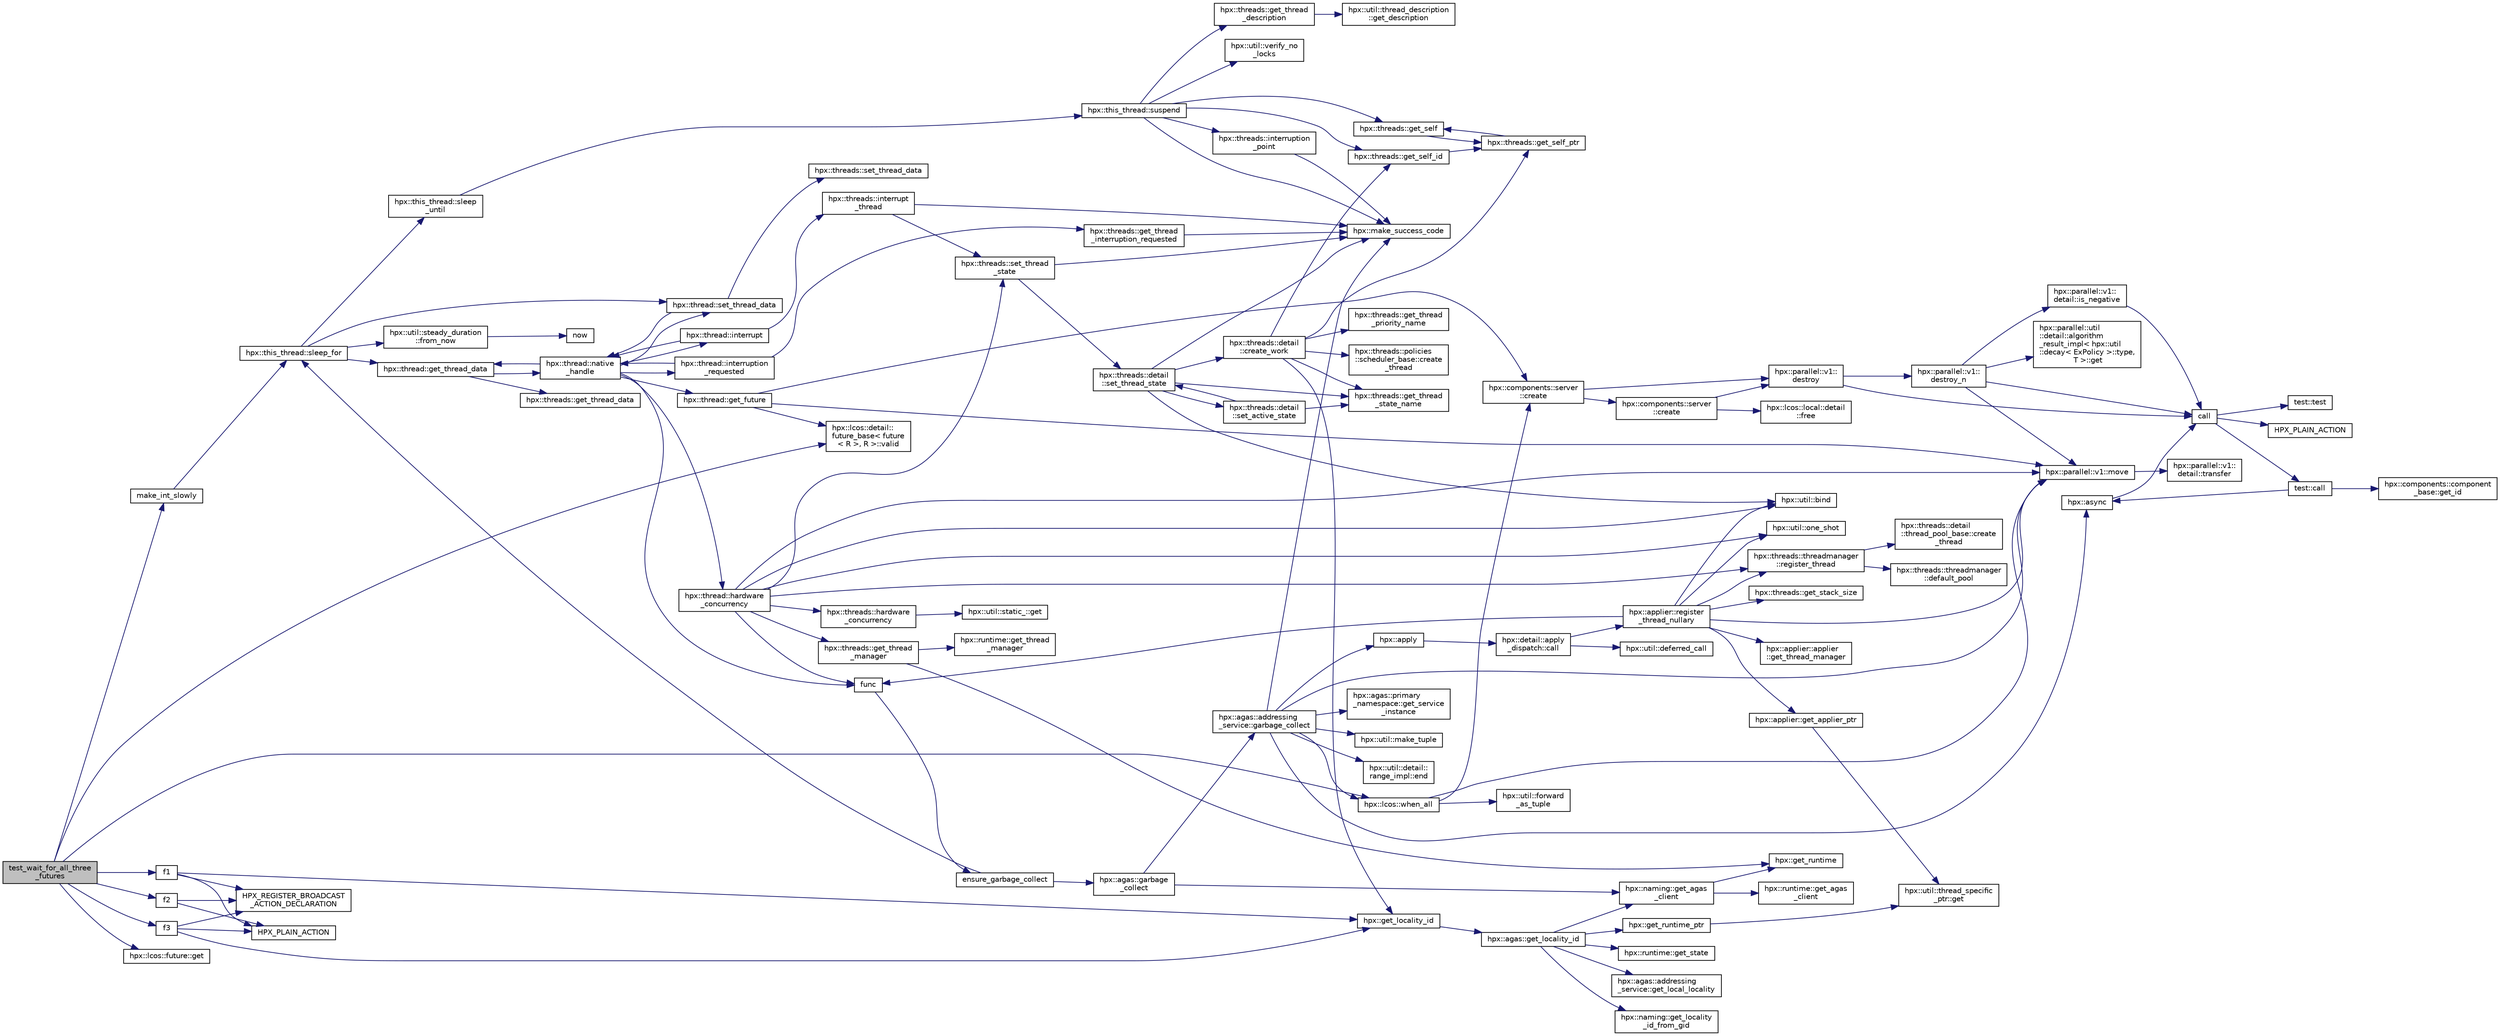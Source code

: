 digraph "test_wait_for_all_three_futures"
{
  edge [fontname="Helvetica",fontsize="10",labelfontname="Helvetica",labelfontsize="10"];
  node [fontname="Helvetica",fontsize="10",shape=record];
  rankdir="LR";
  Node745 [label="test_wait_for_all_three\l_futures",height=0.2,width=0.4,color="black", fillcolor="grey75", style="filled", fontcolor="black"];
  Node745 -> Node746 [color="midnightblue",fontsize="10",style="solid",fontname="Helvetica"];
  Node746 [label="make_int_slowly",height=0.2,width=0.4,color="black", fillcolor="white", style="filled",URL="$da/d18/when__all_8cpp.html#a705c7614d231fc70ec236f627c8287f1"];
  Node746 -> Node747 [color="midnightblue",fontsize="10",style="solid",fontname="Helvetica"];
  Node747 [label="hpx::this_thread::sleep_for",height=0.2,width=0.4,color="black", fillcolor="white", style="filled",URL="$d9/d52/namespacehpx_1_1this__thread.html#afc042a5a5fa52eef2d1d177a343435cf"];
  Node747 -> Node748 [color="midnightblue",fontsize="10",style="solid",fontname="Helvetica"];
  Node748 [label="hpx::this_thread::sleep\l_until",height=0.2,width=0.4,color="black", fillcolor="white", style="filled",URL="$d9/d52/namespacehpx_1_1this__thread.html#ae12a853980115b23ff0ab8ca06622658"];
  Node748 -> Node749 [color="midnightblue",fontsize="10",style="solid",fontname="Helvetica"];
  Node749 [label="hpx::this_thread::suspend",height=0.2,width=0.4,color="black", fillcolor="white", style="filled",URL="$d9/d52/namespacehpx_1_1this__thread.html#aca220026fb3014c0881d129fe31c0073"];
  Node749 -> Node750 [color="midnightblue",fontsize="10",style="solid",fontname="Helvetica"];
  Node750 [label="hpx::threads::get_self",height=0.2,width=0.4,color="black", fillcolor="white", style="filled",URL="$d7/d28/namespacehpx_1_1threads.html#a07daf4d6d29233f20d66d41ab7b5b8e8"];
  Node750 -> Node751 [color="midnightblue",fontsize="10",style="solid",fontname="Helvetica"];
  Node751 [label="hpx::threads::get_self_ptr",height=0.2,width=0.4,color="black", fillcolor="white", style="filled",URL="$d7/d28/namespacehpx_1_1threads.html#a22877ae347ad884cde3a51397dad6c53"];
  Node751 -> Node750 [color="midnightblue",fontsize="10",style="solid",fontname="Helvetica"];
  Node749 -> Node752 [color="midnightblue",fontsize="10",style="solid",fontname="Helvetica"];
  Node752 [label="hpx::threads::get_self_id",height=0.2,width=0.4,color="black", fillcolor="white", style="filled",URL="$d7/d28/namespacehpx_1_1threads.html#afafe0f900b9fac3d4ed3c747625c1cfe"];
  Node752 -> Node751 [color="midnightblue",fontsize="10",style="solid",fontname="Helvetica"];
  Node749 -> Node753 [color="midnightblue",fontsize="10",style="solid",fontname="Helvetica"];
  Node753 [label="hpx::threads::interruption\l_point",height=0.2,width=0.4,color="black", fillcolor="white", style="filled",URL="$d7/d28/namespacehpx_1_1threads.html#ada6ec56a12b050707311d8c628089059"];
  Node753 -> Node754 [color="midnightblue",fontsize="10",style="solid",fontname="Helvetica"];
  Node754 [label="hpx::make_success_code",height=0.2,width=0.4,color="black", fillcolor="white", style="filled",URL="$d8/d83/namespacehpx.html#a0e8512a8f49e2a6c8185061181419d8f",tooltip="Returns error_code(hpx::success, \"success\", mode). "];
  Node749 -> Node755 [color="midnightblue",fontsize="10",style="solid",fontname="Helvetica"];
  Node755 [label="hpx::util::verify_no\l_locks",height=0.2,width=0.4,color="black", fillcolor="white", style="filled",URL="$df/dad/namespacehpx_1_1util.html#ae0e1837ee6f09b79b26c2e788d2e9fc9"];
  Node749 -> Node756 [color="midnightblue",fontsize="10",style="solid",fontname="Helvetica"];
  Node756 [label="hpx::threads::get_thread\l_description",height=0.2,width=0.4,color="black", fillcolor="white", style="filled",URL="$d7/d28/namespacehpx_1_1threads.html#a42fc18a7a680f4e8bc633a4b4c956701"];
  Node756 -> Node757 [color="midnightblue",fontsize="10",style="solid",fontname="Helvetica"];
  Node757 [label="hpx::util::thread_description\l::get_description",height=0.2,width=0.4,color="black", fillcolor="white", style="filled",URL="$df/d9e/structhpx_1_1util_1_1thread__description.html#a8c834e14eca6eb228188022577f9f952"];
  Node749 -> Node754 [color="midnightblue",fontsize="10",style="solid",fontname="Helvetica"];
  Node747 -> Node758 [color="midnightblue",fontsize="10",style="solid",fontname="Helvetica"];
  Node758 [label="hpx::util::steady_duration\l::from_now",height=0.2,width=0.4,color="black", fillcolor="white", style="filled",URL="$d9/d4f/classhpx_1_1util_1_1steady__duration.html#a0132206d767cd0f7395507b40111a153"];
  Node758 -> Node759 [color="midnightblue",fontsize="10",style="solid",fontname="Helvetica"];
  Node759 [label="now",height=0.2,width=0.4,color="black", fillcolor="white", style="filled",URL="$de/db3/1d__stencil__1__omp_8cpp.html#a89e9667753dccfac455bd37a7a3a7b16"];
  Node747 -> Node760 [color="midnightblue",fontsize="10",style="solid",fontname="Helvetica"];
  Node760 [label="hpx::thread::get_thread_data",height=0.2,width=0.4,color="black", fillcolor="white", style="filled",URL="$de/d9b/classhpx_1_1thread.html#a4535ef82cec3b953d2c941d20e3e3904"];
  Node760 -> Node761 [color="midnightblue",fontsize="10",style="solid",fontname="Helvetica"];
  Node761 [label="hpx::threads::get_thread_data",height=0.2,width=0.4,color="black", fillcolor="white", style="filled",URL="$d7/d28/namespacehpx_1_1threads.html#a8737931ff6303807225f735b2b384ae4"];
  Node760 -> Node762 [color="midnightblue",fontsize="10",style="solid",fontname="Helvetica"];
  Node762 [label="hpx::thread::native\l_handle",height=0.2,width=0.4,color="black", fillcolor="white", style="filled",URL="$de/d9b/classhpx_1_1thread.html#acf48190d264ab64c1c4ec99d0b421b5a"];
  Node762 -> Node763 [color="midnightblue",fontsize="10",style="solid",fontname="Helvetica"];
  Node763 [label="hpx::thread::hardware\l_concurrency",height=0.2,width=0.4,color="black", fillcolor="white", style="filled",URL="$de/d9b/classhpx_1_1thread.html#a8e4fff210e02485ba493bc3a2a956c03"];
  Node763 -> Node764 [color="midnightblue",fontsize="10",style="solid",fontname="Helvetica"];
  Node764 [label="hpx::threads::hardware\l_concurrency",height=0.2,width=0.4,color="black", fillcolor="white", style="filled",URL="$d7/d28/namespacehpx_1_1threads.html#aa8752a235478d2ad7b5ac467b63ab527"];
  Node764 -> Node765 [color="midnightblue",fontsize="10",style="solid",fontname="Helvetica"];
  Node765 [label="hpx::util::static_::get",height=0.2,width=0.4,color="black", fillcolor="white", style="filled",URL="$d3/dbb/structhpx_1_1util_1_1static__.html#a2967c633948a3bf17a3b5405ef5a8318"];
  Node763 -> Node766 [color="midnightblue",fontsize="10",style="solid",fontname="Helvetica"];
  Node766 [label="func",height=0.2,width=0.4,color="black", fillcolor="white", style="filled",URL="$d8/dfd/id__type__ref__counting__1032_8cpp.html#ab811b86ea5107ffb3351fcaa29d2c652"];
  Node766 -> Node767 [color="midnightblue",fontsize="10",style="solid",fontname="Helvetica"];
  Node767 [label="ensure_garbage_collect",height=0.2,width=0.4,color="black", fillcolor="white", style="filled",URL="$d8/dfd/id__type__ref__counting__1032_8cpp.html#a5264b94bf7c262ac0e521fb290d476d5"];
  Node767 -> Node747 [color="midnightblue",fontsize="10",style="solid",fontname="Helvetica"];
  Node767 -> Node768 [color="midnightblue",fontsize="10",style="solid",fontname="Helvetica"];
  Node768 [label="hpx::agas::garbage\l_collect",height=0.2,width=0.4,color="black", fillcolor="white", style="filled",URL="$dc/d54/namespacehpx_1_1agas.html#a951337adc4f9bd6df00a50737468e911"];
  Node768 -> Node769 [color="midnightblue",fontsize="10",style="solid",fontname="Helvetica"];
  Node769 [label="hpx::naming::get_agas\l_client",height=0.2,width=0.4,color="black", fillcolor="white", style="filled",URL="$d4/dc9/namespacehpx_1_1naming.html#a0408fffd5d34b620712a801b0ae3b032"];
  Node769 -> Node770 [color="midnightblue",fontsize="10",style="solid",fontname="Helvetica"];
  Node770 [label="hpx::get_runtime",height=0.2,width=0.4,color="black", fillcolor="white", style="filled",URL="$d8/d83/namespacehpx.html#aef902cc6c7dd3b9fbadf34d1e850a070"];
  Node769 -> Node771 [color="midnightblue",fontsize="10",style="solid",fontname="Helvetica"];
  Node771 [label="hpx::runtime::get_agas\l_client",height=0.2,width=0.4,color="black", fillcolor="white", style="filled",URL="$d0/d7b/classhpx_1_1runtime.html#aeb5dddd30d6b9861669af8ad44d1a96a"];
  Node768 -> Node772 [color="midnightblue",fontsize="10",style="solid",fontname="Helvetica"];
  Node772 [label="hpx::agas::addressing\l_service::garbage_collect",height=0.2,width=0.4,color="black", fillcolor="white", style="filled",URL="$db/d58/structhpx_1_1agas_1_1addressing__service.html#a87dcae0eacf6e62d5103ebf516d86f63"];
  Node772 -> Node754 [color="midnightblue",fontsize="10",style="solid",fontname="Helvetica"];
  Node772 -> Node773 [color="midnightblue",fontsize="10",style="solid",fontname="Helvetica"];
  Node773 [label="hpx::agas::primary\l_namespace::get_service\l_instance",height=0.2,width=0.4,color="black", fillcolor="white", style="filled",URL="$d1/d43/structhpx_1_1agas_1_1primary__namespace.html#a7630ff0f30ff8c23b13b4672c5350e2e"];
  Node772 -> Node774 [color="midnightblue",fontsize="10",style="solid",fontname="Helvetica"];
  Node774 [label="hpx::util::make_tuple",height=0.2,width=0.4,color="black", fillcolor="white", style="filled",URL="$df/dad/namespacehpx_1_1util.html#a06fa74211a987d208e013f400a9f5328"];
  Node772 -> Node775 [color="midnightblue",fontsize="10",style="solid",fontname="Helvetica"];
  Node775 [label="hpx::util::detail::\lrange_impl::end",height=0.2,width=0.4,color="black", fillcolor="white", style="filled",URL="$d4/d4a/namespacehpx_1_1util_1_1detail_1_1range__impl.html#afb2ea48b0902f52ee4d8b764807b4316"];
  Node772 -> Node776 [color="midnightblue",fontsize="10",style="solid",fontname="Helvetica"];
  Node776 [label="hpx::apply",height=0.2,width=0.4,color="black", fillcolor="white", style="filled",URL="$d8/d83/namespacehpx.html#aa87762f0db0731d385f3fdfdb25d59fc"];
  Node776 -> Node777 [color="midnightblue",fontsize="10",style="solid",fontname="Helvetica"];
  Node777 [label="hpx::detail::apply\l_dispatch::call",height=0.2,width=0.4,color="black", fillcolor="white", style="filled",URL="$db/de8/structhpx_1_1detail_1_1apply__dispatch.html#a0755fab16d281e74bcff0f8045be9459"];
  Node777 -> Node778 [color="midnightblue",fontsize="10",style="solid",fontname="Helvetica"];
  Node778 [label="hpx::applier::register\l_thread_nullary",height=0.2,width=0.4,color="black", fillcolor="white", style="filled",URL="$d8/dcb/namespacehpx_1_1applier.html#a401cd1145927e58d74d1eb52aaccd936"];
  Node778 -> Node779 [color="midnightblue",fontsize="10",style="solid",fontname="Helvetica"];
  Node779 [label="hpx::applier::get_applier_ptr",height=0.2,width=0.4,color="black", fillcolor="white", style="filled",URL="$d8/dcb/namespacehpx_1_1applier.html#a617483cf2b77ad3a0aa428ade7b35299"];
  Node779 -> Node780 [color="midnightblue",fontsize="10",style="solid",fontname="Helvetica"];
  Node780 [label="hpx::util::thread_specific\l_ptr::get",height=0.2,width=0.4,color="black", fillcolor="white", style="filled",URL="$d4/d4c/structhpx_1_1util_1_1thread__specific__ptr.html#a3b27d8520710478aa41d1f74206bdba9"];
  Node778 -> Node766 [color="midnightblue",fontsize="10",style="solid",fontname="Helvetica"];
  Node778 -> Node781 [color="midnightblue",fontsize="10",style="solid",fontname="Helvetica"];
  Node781 [label="hpx::util::bind",height=0.2,width=0.4,color="black", fillcolor="white", style="filled",URL="$df/dad/namespacehpx_1_1util.html#ad844caedf82a0173d6909d910c3e48c6"];
  Node778 -> Node782 [color="midnightblue",fontsize="10",style="solid",fontname="Helvetica"];
  Node782 [label="hpx::util::one_shot",height=0.2,width=0.4,color="black", fillcolor="white", style="filled",URL="$df/dad/namespacehpx_1_1util.html#a273e61be42a72415291e0ec0a4f28c7a"];
  Node778 -> Node783 [color="midnightblue",fontsize="10",style="solid",fontname="Helvetica"];
  Node783 [label="hpx::parallel::v1::move",height=0.2,width=0.4,color="black", fillcolor="white", style="filled",URL="$db/db9/namespacehpx_1_1parallel_1_1v1.html#aa7c4ede081ce786c9d1eb1adff495cfc"];
  Node783 -> Node784 [color="midnightblue",fontsize="10",style="solid",fontname="Helvetica"];
  Node784 [label="hpx::parallel::v1::\ldetail::transfer",height=0.2,width=0.4,color="black", fillcolor="white", style="filled",URL="$d2/ddd/namespacehpx_1_1parallel_1_1v1_1_1detail.html#ab1b56a05e1885ca7cc7ffa1804dd2f3c"];
  Node778 -> Node785 [color="midnightblue",fontsize="10",style="solid",fontname="Helvetica"];
  Node785 [label="hpx::threads::get_stack_size",height=0.2,width=0.4,color="black", fillcolor="white", style="filled",URL="$d7/d28/namespacehpx_1_1threads.html#af597241b3c2785150be206737ca04aa6",tooltip="The get_stack_size function is part of the thread related API. It. "];
  Node778 -> Node786 [color="midnightblue",fontsize="10",style="solid",fontname="Helvetica"];
  Node786 [label="hpx::applier::applier\l::get_thread_manager",height=0.2,width=0.4,color="black", fillcolor="white", style="filled",URL="$da/dcb/classhpx_1_1applier_1_1applier.html#acc36d583973701e573be39da97bba866",tooltip="Access the thread-manager instance associated with this applier. "];
  Node778 -> Node787 [color="midnightblue",fontsize="10",style="solid",fontname="Helvetica"];
  Node787 [label="hpx::threads::threadmanager\l::register_thread",height=0.2,width=0.4,color="black", fillcolor="white", style="filled",URL="$d5/daa/classhpx_1_1threads_1_1threadmanager.html#a7f79c7578e08a60ca45eb276ce8133d8"];
  Node787 -> Node788 [color="midnightblue",fontsize="10",style="solid",fontname="Helvetica"];
  Node788 [label="hpx::threads::threadmanager\l::default_pool",height=0.2,width=0.4,color="black", fillcolor="white", style="filled",URL="$d5/daa/classhpx_1_1threads_1_1threadmanager.html#a851f067d03b5dd1c5e6a9a6a841e05df"];
  Node787 -> Node789 [color="midnightblue",fontsize="10",style="solid",fontname="Helvetica"];
  Node789 [label="hpx::threads::detail\l::thread_pool_base::create\l_thread",height=0.2,width=0.4,color="black", fillcolor="white", style="filled",URL="$de/dae/classhpx_1_1threads_1_1detail_1_1thread__pool__base.html#ad35d3779eef6f4528e62a26d71b34b34"];
  Node777 -> Node790 [color="midnightblue",fontsize="10",style="solid",fontname="Helvetica"];
  Node790 [label="hpx::util::deferred_call",height=0.2,width=0.4,color="black", fillcolor="white", style="filled",URL="$df/dad/namespacehpx_1_1util.html#acdded623c658a7a3436f7e76bc9d881c"];
  Node772 -> Node783 [color="midnightblue",fontsize="10",style="solid",fontname="Helvetica"];
  Node772 -> Node791 [color="midnightblue",fontsize="10",style="solid",fontname="Helvetica"];
  Node791 [label="hpx::async",height=0.2,width=0.4,color="black", fillcolor="white", style="filled",URL="$d8/d83/namespacehpx.html#acb7d8e37b73b823956ce144f9a57eaa4"];
  Node791 -> Node792 [color="midnightblue",fontsize="10",style="solid",fontname="Helvetica"];
  Node792 [label="call",height=0.2,width=0.4,color="black", fillcolor="white", style="filled",URL="$d2/d67/promise__1620_8cpp.html#a58357f0b82bc761e1d0b9091ed563a70"];
  Node792 -> Node793 [color="midnightblue",fontsize="10",style="solid",fontname="Helvetica"];
  Node793 [label="test::test",height=0.2,width=0.4,color="black", fillcolor="white", style="filled",URL="$d8/d89/structtest.html#ab42d5ece712d716b04cb3f686f297a26"];
  Node792 -> Node794 [color="midnightblue",fontsize="10",style="solid",fontname="Helvetica"];
  Node794 [label="HPX_PLAIN_ACTION",height=0.2,width=0.4,color="black", fillcolor="white", style="filled",URL="$d2/d67/promise__1620_8cpp.html#ab96aab827a4b1fcaf66cfe0ba83fef23"];
  Node792 -> Node795 [color="midnightblue",fontsize="10",style="solid",fontname="Helvetica"];
  Node795 [label="test::call",height=0.2,width=0.4,color="black", fillcolor="white", style="filled",URL="$d8/d89/structtest.html#aeb29e7ed6518b9426ccf1344c52620ae"];
  Node795 -> Node791 [color="midnightblue",fontsize="10",style="solid",fontname="Helvetica"];
  Node795 -> Node796 [color="midnightblue",fontsize="10",style="solid",fontname="Helvetica"];
  Node796 [label="hpx::components::component\l_base::get_id",height=0.2,width=0.4,color="black", fillcolor="white", style="filled",URL="$d2/de6/classhpx_1_1components_1_1component__base.html#a4c8fd93514039bdf01c48d66d82b19cd"];
  Node772 -> Node797 [color="midnightblue",fontsize="10",style="solid",fontname="Helvetica"];
  Node797 [label="hpx::lcos::when_all",height=0.2,width=0.4,color="black", fillcolor="white", style="filled",URL="$d2/dc9/namespacehpx_1_1lcos.html#a1a6fb024d8690923fb185d5aee204d54"];
  Node797 -> Node798 [color="midnightblue",fontsize="10",style="solid",fontname="Helvetica"];
  Node798 [label="hpx::util::forward\l_as_tuple",height=0.2,width=0.4,color="black", fillcolor="white", style="filled",URL="$df/dad/namespacehpx_1_1util.html#ab7c31e3f24c3302a4f67b6735a6fa597"];
  Node797 -> Node783 [color="midnightblue",fontsize="10",style="solid",fontname="Helvetica"];
  Node797 -> Node799 [color="midnightblue",fontsize="10",style="solid",fontname="Helvetica"];
  Node799 [label="hpx::components::server\l::create",height=0.2,width=0.4,color="black", fillcolor="white", style="filled",URL="$d2/da2/namespacehpx_1_1components_1_1server.html#ac776c89f3d68ceb910e8cee9fa937ab4",tooltip="Create arrays of components using their default constructor. "];
  Node799 -> Node800 [color="midnightblue",fontsize="10",style="solid",fontname="Helvetica"];
  Node800 [label="hpx::components::server\l::create",height=0.2,width=0.4,color="black", fillcolor="white", style="filled",URL="$d2/da2/namespacehpx_1_1components_1_1server.html#a77d26de181c97b444565e230577981bd"];
  Node800 -> Node801 [color="midnightblue",fontsize="10",style="solid",fontname="Helvetica"];
  Node801 [label="hpx::lcos::local::detail\l::free",height=0.2,width=0.4,color="black", fillcolor="white", style="filled",URL="$d4/dcb/namespacehpx_1_1lcos_1_1local_1_1detail.html#a55a940f019734e9bb045dc123cd80e48"];
  Node800 -> Node802 [color="midnightblue",fontsize="10",style="solid",fontname="Helvetica"];
  Node802 [label="hpx::parallel::v1::\ldestroy",height=0.2,width=0.4,color="black", fillcolor="white", style="filled",URL="$db/db9/namespacehpx_1_1parallel_1_1v1.html#acf303558375048e8a7cc9a2c2e09477f"];
  Node802 -> Node792 [color="midnightblue",fontsize="10",style="solid",fontname="Helvetica"];
  Node802 -> Node803 [color="midnightblue",fontsize="10",style="solid",fontname="Helvetica"];
  Node803 [label="hpx::parallel::v1::\ldestroy_n",height=0.2,width=0.4,color="black", fillcolor="white", style="filled",URL="$db/db9/namespacehpx_1_1parallel_1_1v1.html#a71d0691132a300690163f5636bcd5bd3"];
  Node803 -> Node804 [color="midnightblue",fontsize="10",style="solid",fontname="Helvetica"];
  Node804 [label="hpx::parallel::v1::\ldetail::is_negative",height=0.2,width=0.4,color="black", fillcolor="white", style="filled",URL="$d2/ddd/namespacehpx_1_1parallel_1_1v1_1_1detail.html#adf2e40fc4b20ad0fd442ee3118a4d527"];
  Node804 -> Node792 [color="midnightblue",fontsize="10",style="solid",fontname="Helvetica"];
  Node803 -> Node805 [color="midnightblue",fontsize="10",style="solid",fontname="Helvetica"];
  Node805 [label="hpx::parallel::util\l::detail::algorithm\l_result_impl\< hpx::util\l::decay\< ExPolicy \>::type,\l T \>::get",height=0.2,width=0.4,color="black", fillcolor="white", style="filled",URL="$d2/d42/structhpx_1_1parallel_1_1util_1_1detail_1_1algorithm__result__impl.html#ab5b051e8ec74eff5e0e62fd63f5d377e"];
  Node803 -> Node783 [color="midnightblue",fontsize="10",style="solid",fontname="Helvetica"];
  Node803 -> Node792 [color="midnightblue",fontsize="10",style="solid",fontname="Helvetica"];
  Node799 -> Node802 [color="midnightblue",fontsize="10",style="solid",fontname="Helvetica"];
  Node763 -> Node781 [color="midnightblue",fontsize="10",style="solid",fontname="Helvetica"];
  Node763 -> Node782 [color="midnightblue",fontsize="10",style="solid",fontname="Helvetica"];
  Node763 -> Node783 [color="midnightblue",fontsize="10",style="solid",fontname="Helvetica"];
  Node763 -> Node806 [color="midnightblue",fontsize="10",style="solid",fontname="Helvetica"];
  Node806 [label="hpx::threads::get_thread\l_manager",height=0.2,width=0.4,color="black", fillcolor="white", style="filled",URL="$d7/d28/namespacehpx_1_1threads.html#a076973c3a53beadde7d967e22c4f6cce"];
  Node806 -> Node770 [color="midnightblue",fontsize="10",style="solid",fontname="Helvetica"];
  Node806 -> Node807 [color="midnightblue",fontsize="10",style="solid",fontname="Helvetica"];
  Node807 [label="hpx::runtime::get_thread\l_manager",height=0.2,width=0.4,color="black", fillcolor="white", style="filled",URL="$d0/d7b/classhpx_1_1runtime.html#a865b12d57fcd44a8d3dda3e35414f563"];
  Node763 -> Node787 [color="midnightblue",fontsize="10",style="solid",fontname="Helvetica"];
  Node763 -> Node808 [color="midnightblue",fontsize="10",style="solid",fontname="Helvetica"];
  Node808 [label="hpx::threads::set_thread\l_state",height=0.2,width=0.4,color="black", fillcolor="white", style="filled",URL="$d7/d28/namespacehpx_1_1threads.html#ac0690ad16ad778bcc79dcd727cc33025",tooltip="Set the thread state of the thread referenced by the thread_id id. "];
  Node808 -> Node754 [color="midnightblue",fontsize="10",style="solid",fontname="Helvetica"];
  Node808 -> Node809 [color="midnightblue",fontsize="10",style="solid",fontname="Helvetica"];
  Node809 [label="hpx::threads::detail\l::set_thread_state",height=0.2,width=0.4,color="black", fillcolor="white", style="filled",URL="$d2/dd1/namespacehpx_1_1threads_1_1detail.html#af85ddc854c4a149bf1738eb1b111b9ab"];
  Node809 -> Node810 [color="midnightblue",fontsize="10",style="solid",fontname="Helvetica"];
  Node810 [label="hpx::threads::get_thread\l_state_name",height=0.2,width=0.4,color="black", fillcolor="white", style="filled",URL="$d7/d28/namespacehpx_1_1threads.html#a26f91ea8d2195f165c033241c5cd11db"];
  Node809 -> Node754 [color="midnightblue",fontsize="10",style="solid",fontname="Helvetica"];
  Node809 -> Node781 [color="midnightblue",fontsize="10",style="solid",fontname="Helvetica"];
  Node809 -> Node811 [color="midnightblue",fontsize="10",style="solid",fontname="Helvetica"];
  Node811 [label="hpx::threads::detail\l::set_active_state",height=0.2,width=0.4,color="black", fillcolor="white", style="filled",URL="$d2/dd1/namespacehpx_1_1threads_1_1detail.html#a45884a5bf04ad66a4f259231a3947e76"];
  Node811 -> Node810 [color="midnightblue",fontsize="10",style="solid",fontname="Helvetica"];
  Node811 -> Node809 [color="midnightblue",fontsize="10",style="solid",fontname="Helvetica"];
  Node809 -> Node812 [color="midnightblue",fontsize="10",style="solid",fontname="Helvetica"];
  Node812 [label="hpx::threads::detail\l::create_work",height=0.2,width=0.4,color="black", fillcolor="white", style="filled",URL="$d2/dd1/namespacehpx_1_1threads_1_1detail.html#ae22384a3c1b1a1940032fad068fb54b1"];
  Node812 -> Node810 [color="midnightblue",fontsize="10",style="solid",fontname="Helvetica"];
  Node812 -> Node813 [color="midnightblue",fontsize="10",style="solid",fontname="Helvetica"];
  Node813 [label="hpx::threads::get_thread\l_priority_name",height=0.2,width=0.4,color="black", fillcolor="white", style="filled",URL="$d7/d28/namespacehpx_1_1threads.html#a9c6b2fec0c1cf5b06ff83ce756ca6d42"];
  Node812 -> Node751 [color="midnightblue",fontsize="10",style="solid",fontname="Helvetica"];
  Node812 -> Node752 [color="midnightblue",fontsize="10",style="solid",fontname="Helvetica"];
  Node812 -> Node814 [color="midnightblue",fontsize="10",style="solid",fontname="Helvetica"];
  Node814 [label="hpx::get_locality_id",height=0.2,width=0.4,color="black", fillcolor="white", style="filled",URL="$d8/d83/namespacehpx.html#a158d7c54a657bb364c1704033010697b",tooltip="Return the number of the locality this function is being called from. "];
  Node814 -> Node815 [color="midnightblue",fontsize="10",style="solid",fontname="Helvetica"];
  Node815 [label="hpx::agas::get_locality_id",height=0.2,width=0.4,color="black", fillcolor="white", style="filled",URL="$dc/d54/namespacehpx_1_1agas.html#a491cc2ddecdf0f1a9129900caa6a4d3e"];
  Node815 -> Node816 [color="midnightblue",fontsize="10",style="solid",fontname="Helvetica"];
  Node816 [label="hpx::get_runtime_ptr",height=0.2,width=0.4,color="black", fillcolor="white", style="filled",URL="$d8/d83/namespacehpx.html#af29daf2bb3e01b4d6495a1742b6cce64"];
  Node816 -> Node780 [color="midnightblue",fontsize="10",style="solid",fontname="Helvetica"];
  Node815 -> Node817 [color="midnightblue",fontsize="10",style="solid",fontname="Helvetica"];
  Node817 [label="hpx::runtime::get_state",height=0.2,width=0.4,color="black", fillcolor="white", style="filled",URL="$d0/d7b/classhpx_1_1runtime.html#ab405f80e060dac95d624520f38b0524c"];
  Node815 -> Node769 [color="midnightblue",fontsize="10",style="solid",fontname="Helvetica"];
  Node815 -> Node818 [color="midnightblue",fontsize="10",style="solid",fontname="Helvetica"];
  Node818 [label="hpx::agas::addressing\l_service::get_local_locality",height=0.2,width=0.4,color="black", fillcolor="white", style="filled",URL="$db/d58/structhpx_1_1agas_1_1addressing__service.html#ab52c19a37c2a7a006c6c15f90ad0539c"];
  Node815 -> Node819 [color="midnightblue",fontsize="10",style="solid",fontname="Helvetica"];
  Node819 [label="hpx::naming::get_locality\l_id_from_gid",height=0.2,width=0.4,color="black", fillcolor="white", style="filled",URL="$d4/dc9/namespacehpx_1_1naming.html#a7fd43037784560bd04fda9b49e33529f"];
  Node812 -> Node820 [color="midnightblue",fontsize="10",style="solid",fontname="Helvetica"];
  Node820 [label="hpx::threads::policies\l::scheduler_base::create\l_thread",height=0.2,width=0.4,color="black", fillcolor="white", style="filled",URL="$dd/d7e/structhpx_1_1threads_1_1policies_1_1scheduler__base.html#ad3b05cd7f363cc8e8410ce368c3794e0"];
  Node762 -> Node821 [color="midnightblue",fontsize="10",style="solid",fontname="Helvetica"];
  Node821 [label="hpx::thread::interrupt",height=0.2,width=0.4,color="black", fillcolor="white", style="filled",URL="$de/d9b/classhpx_1_1thread.html#ac34d0d033aa743c476a79dbc2e1a8a39"];
  Node821 -> Node822 [color="midnightblue",fontsize="10",style="solid",fontname="Helvetica"];
  Node822 [label="hpx::threads::interrupt\l_thread",height=0.2,width=0.4,color="black", fillcolor="white", style="filled",URL="$d7/d28/namespacehpx_1_1threads.html#a6bdda1a2aab61b9b13d274b5155d7e73"];
  Node822 -> Node754 [color="midnightblue",fontsize="10",style="solid",fontname="Helvetica"];
  Node822 -> Node808 [color="midnightblue",fontsize="10",style="solid",fontname="Helvetica"];
  Node821 -> Node762 [color="midnightblue",fontsize="10",style="solid",fontname="Helvetica"];
  Node762 -> Node823 [color="midnightblue",fontsize="10",style="solid",fontname="Helvetica"];
  Node823 [label="hpx::thread::interruption\l_requested",height=0.2,width=0.4,color="black", fillcolor="white", style="filled",URL="$de/d9b/classhpx_1_1thread.html#a33276bb4c20bbb0b1978944e18ef71b8"];
  Node823 -> Node824 [color="midnightblue",fontsize="10",style="solid",fontname="Helvetica"];
  Node824 [label="hpx::threads::get_thread\l_interruption_requested",height=0.2,width=0.4,color="black", fillcolor="white", style="filled",URL="$d7/d28/namespacehpx_1_1threads.html#ae64a7fdb8b5c8bac7be0c8282672a03b"];
  Node824 -> Node754 [color="midnightblue",fontsize="10",style="solid",fontname="Helvetica"];
  Node823 -> Node762 [color="midnightblue",fontsize="10",style="solid",fontname="Helvetica"];
  Node762 -> Node825 [color="midnightblue",fontsize="10",style="solid",fontname="Helvetica"];
  Node825 [label="hpx::thread::get_future",height=0.2,width=0.4,color="black", fillcolor="white", style="filled",URL="$de/d9b/classhpx_1_1thread.html#a87fdb0d8da826366fc190ed224900a64"];
  Node825 -> Node826 [color="midnightblue",fontsize="10",style="solid",fontname="Helvetica"];
  Node826 [label="hpx::lcos::detail::\lfuture_base\< future\l\< R \>, R \>::valid",height=0.2,width=0.4,color="black", fillcolor="white", style="filled",URL="$d5/dd7/classhpx_1_1lcos_1_1detail_1_1future__base.html#aaf7beb7374815614363033bd96573e75"];
  Node825 -> Node799 [color="midnightblue",fontsize="10",style="solid",fontname="Helvetica"];
  Node825 -> Node783 [color="midnightblue",fontsize="10",style="solid",fontname="Helvetica"];
  Node762 -> Node760 [color="midnightblue",fontsize="10",style="solid",fontname="Helvetica"];
  Node762 -> Node827 [color="midnightblue",fontsize="10",style="solid",fontname="Helvetica"];
  Node827 [label="hpx::thread::set_thread_data",height=0.2,width=0.4,color="black", fillcolor="white", style="filled",URL="$de/d9b/classhpx_1_1thread.html#a7317a3cf5251f3b33c990449570d4cea"];
  Node827 -> Node828 [color="midnightblue",fontsize="10",style="solid",fontname="Helvetica"];
  Node828 [label="hpx::threads::set_thread_data",height=0.2,width=0.4,color="black", fillcolor="white", style="filled",URL="$d7/d28/namespacehpx_1_1threads.html#a00a625acc149fce3ae38e4340454acf7"];
  Node827 -> Node762 [color="midnightblue",fontsize="10",style="solid",fontname="Helvetica"];
  Node762 -> Node766 [color="midnightblue",fontsize="10",style="solid",fontname="Helvetica"];
  Node747 -> Node827 [color="midnightblue",fontsize="10",style="solid",fontname="Helvetica"];
  Node745 -> Node829 [color="midnightblue",fontsize="10",style="solid",fontname="Helvetica"];
  Node829 [label="f1",height=0.2,width=0.4,color="black", fillcolor="white", style="filled",URL="$d8/d8b/broadcast_8cpp.html#a1751fbd41f2529b84514a9dbd767959a"];
  Node829 -> Node814 [color="midnightblue",fontsize="10",style="solid",fontname="Helvetica"];
  Node829 -> Node830 [color="midnightblue",fontsize="10",style="solid",fontname="Helvetica"];
  Node830 [label="HPX_PLAIN_ACTION",height=0.2,width=0.4,color="black", fillcolor="white", style="filled",URL="$d8/d8b/broadcast_8cpp.html#a19685a0394ce6a99351f7a679f6eeefc"];
  Node829 -> Node831 [color="midnightblue",fontsize="10",style="solid",fontname="Helvetica"];
  Node831 [label="HPX_REGISTER_BROADCAST\l_ACTION_DECLARATION",height=0.2,width=0.4,color="black", fillcolor="white", style="filled",URL="$d7/d38/addressing__service_8cpp.html#a573d764d9cb34eec46a4bdffcf07875f"];
  Node745 -> Node832 [color="midnightblue",fontsize="10",style="solid",fontname="Helvetica"];
  Node832 [label="f2",height=0.2,width=0.4,color="black", fillcolor="white", style="filled",URL="$d8/d8b/broadcast_8cpp.html#a90b718127ae383af9c1b52fb8d5e1166"];
  Node832 -> Node830 [color="midnightblue",fontsize="10",style="solid",fontname="Helvetica"];
  Node832 -> Node831 [color="midnightblue",fontsize="10",style="solid",fontname="Helvetica"];
  Node745 -> Node833 [color="midnightblue",fontsize="10",style="solid",fontname="Helvetica"];
  Node833 [label="f3",height=0.2,width=0.4,color="black", fillcolor="white", style="filled",URL="$d8/d8b/broadcast_8cpp.html#a9bac347cb7dd97427ecd2dd58525b646"];
  Node833 -> Node814 [color="midnightblue",fontsize="10",style="solid",fontname="Helvetica"];
  Node833 -> Node830 [color="midnightblue",fontsize="10",style="solid",fontname="Helvetica"];
  Node833 -> Node831 [color="midnightblue",fontsize="10",style="solid",fontname="Helvetica"];
  Node745 -> Node797 [color="midnightblue",fontsize="10",style="solid",fontname="Helvetica"];
  Node745 -> Node834 [color="midnightblue",fontsize="10",style="solid",fontname="Helvetica"];
  Node834 [label="hpx::lcos::future::get",height=0.2,width=0.4,color="black", fillcolor="white", style="filled",URL="$d0/d33/classhpx_1_1lcos_1_1future.html#a8c28269486d5620ac48af349f17bb41c"];
  Node745 -> Node826 [color="midnightblue",fontsize="10",style="solid",fontname="Helvetica"];
}

